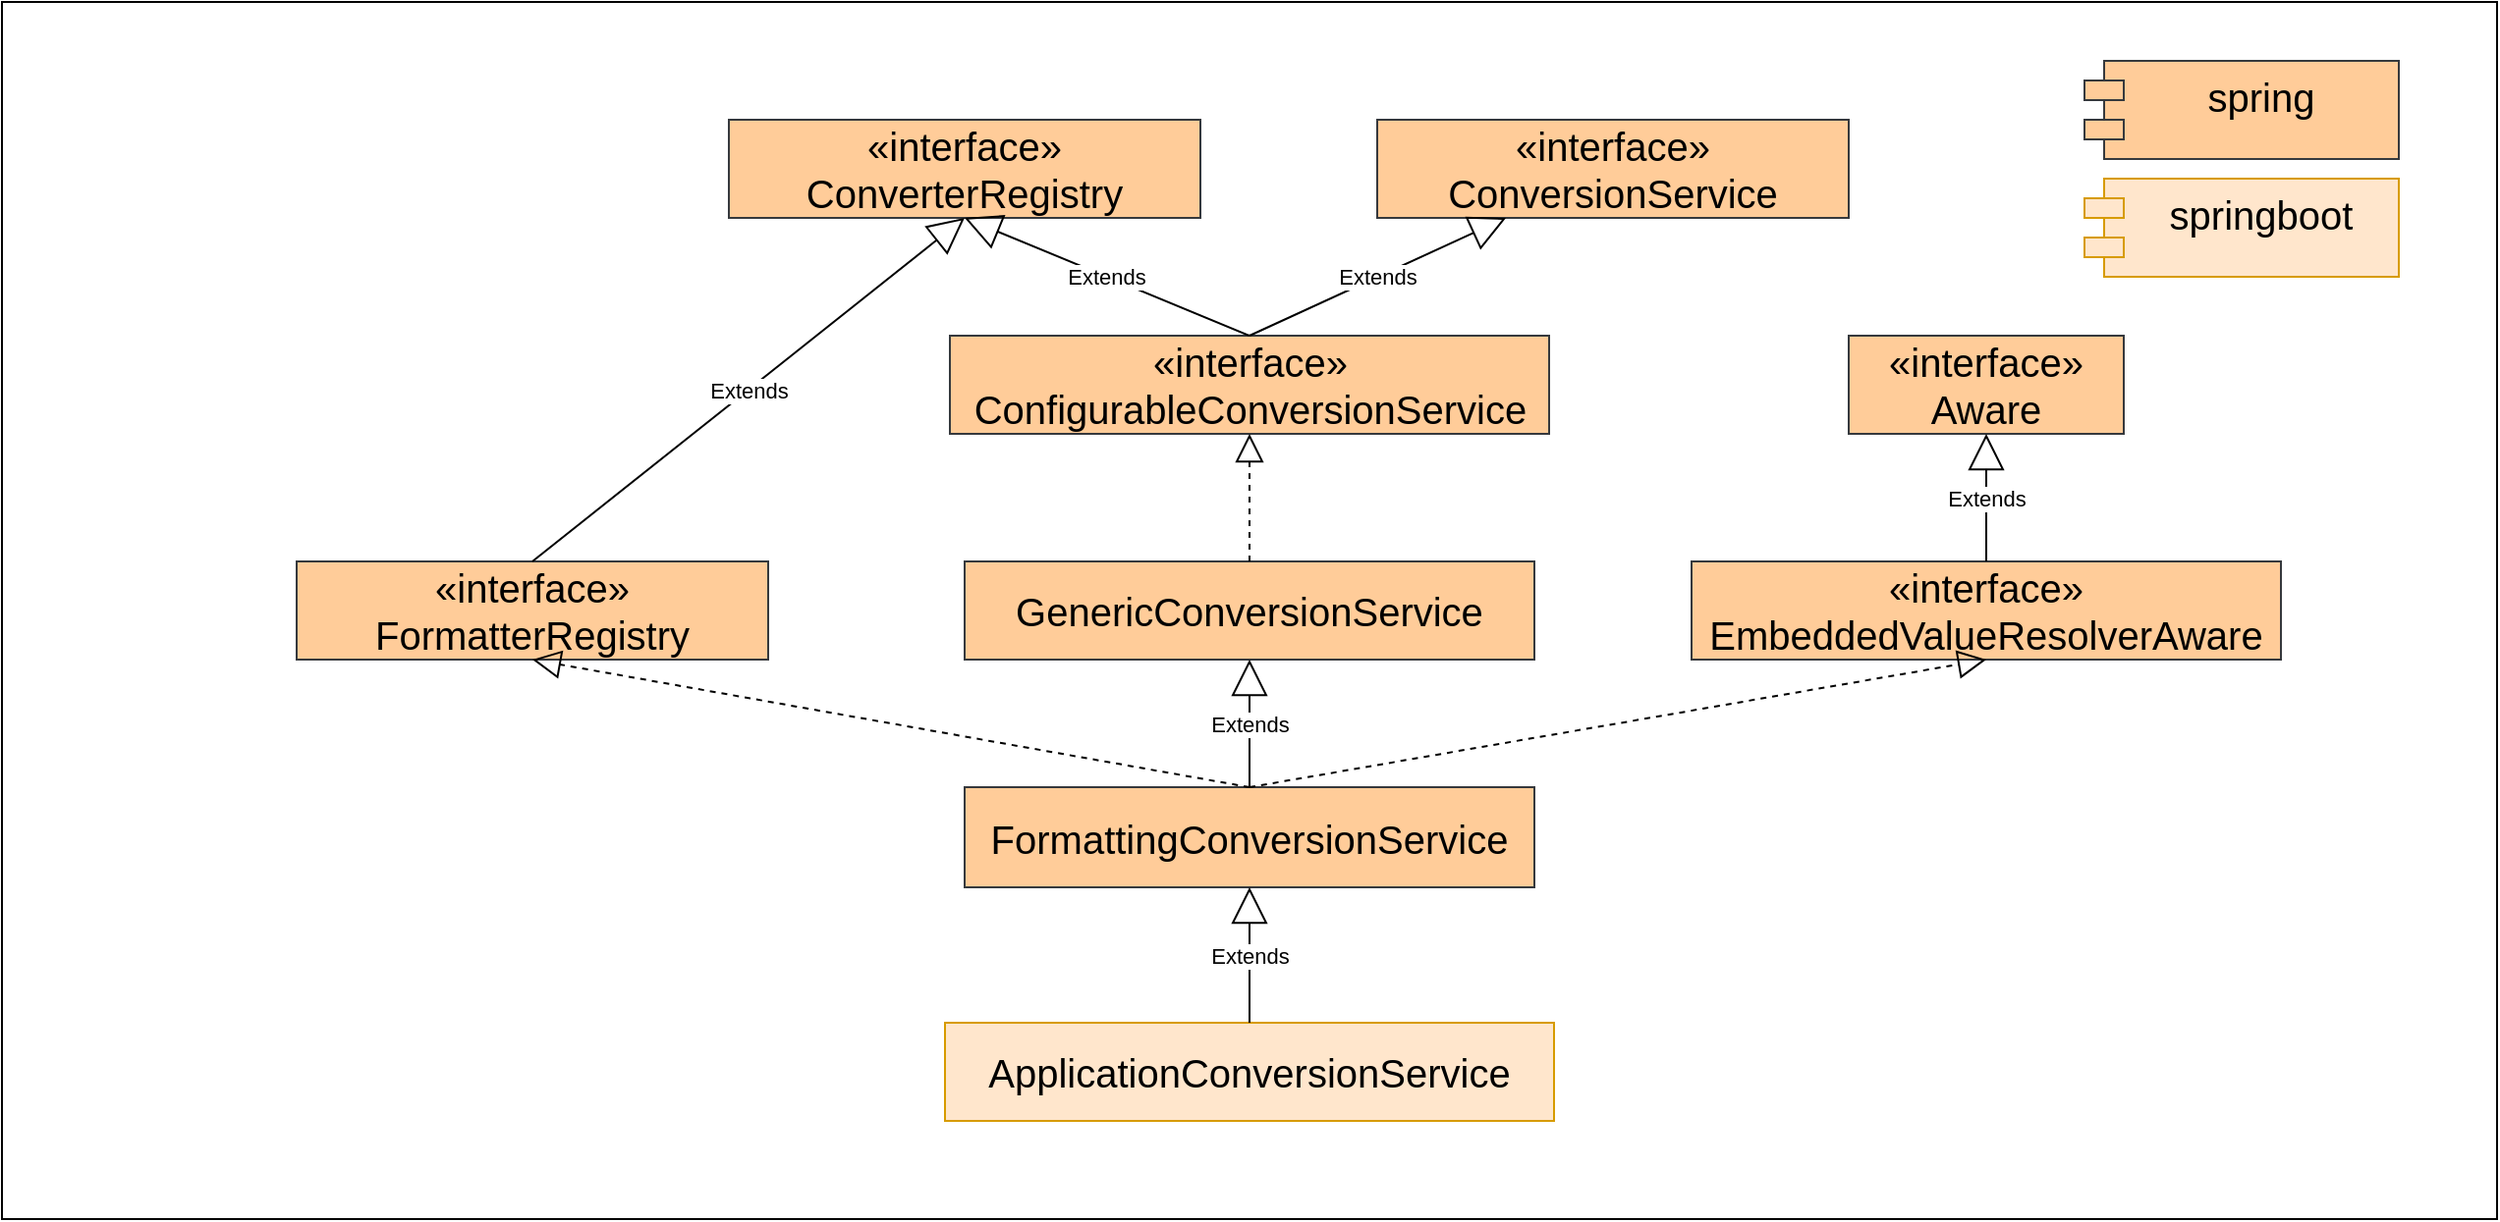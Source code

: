 <mxfile version="28.2.5">
  <diagram name="第 1 页" id="A2wYnKDMZFF023bxGnZ8">
    <mxGraphModel dx="599" dy="788" grid="1" gridSize="10" guides="1" tooltips="1" connect="1" arrows="1" fold="1" page="1" pageScale="1" pageWidth="827" pageHeight="1169" math="0" shadow="0">
      <root>
        <mxCell id="0" />
        <mxCell id="1" parent="0" />
        <mxCell id="lc5mf7nCTQjh2SExQ85K-13" value="" style="rounded=0;whiteSpace=wrap;html=1;" parent="1" vertex="1">
          <mxGeometry x="860" y="150" width="1270" height="620" as="geometry" />
        </mxCell>
        <mxCell id="1i7iyDztXm2SfSE6uJK3-13" value="&lt;div&gt;FormattingConversionService&lt;/div&gt;" style="html=1;whiteSpace=wrap;fontSize=20;verticalAlign=middle;align=center;fillColor=#ffcc99;strokeColor=#36393d;" parent="1" vertex="1">
          <mxGeometry x="1350" y="550" width="290" height="51" as="geometry" />
        </mxCell>
        <mxCell id="mEVcy1A5f8fxIJjsYzMS-3" value="ApplicationConversionService" style="html=1;whiteSpace=wrap;fontSize=20;fontStyle=0;fillColor=#ffe6cc;strokeColor=#d79b00;" parent="1" vertex="1">
          <mxGeometry x="1340" y="670" width="310" height="50" as="geometry" />
        </mxCell>
        <mxCell id="mEVcy1A5f8fxIJjsYzMS-14" value="«interface»&lt;br&gt;ConversionService" style="html=1;whiteSpace=wrap;fontSize=20;fontStyle=0;fillColor=#ffcc99;strokeColor=#36393d;" parent="1" vertex="1">
          <mxGeometry x="1560" y="210" width="240" height="50" as="geometry" />
        </mxCell>
        <mxCell id="mEVcy1A5f8fxIJjsYzMS-32" value="GenericConversionService" style="html=1;whiteSpace=wrap;fontSize=20;fontStyle=0;fillColor=#ffcc99;strokeColor=#36393d;" parent="1" vertex="1">
          <mxGeometry x="1350" y="435" width="290" height="50" as="geometry" />
        </mxCell>
        <mxCell id="mEVcy1A5f8fxIJjsYzMS-37" value="spring&lt;div&gt;&lt;br&gt;&lt;/div&gt;" style="shape=module;align=left;spacingLeft=20;align=center;verticalAlign=top;whiteSpace=wrap;html=1;fontSize=20;fillColor=#ffcc99;strokeColor=#36393d;" parent="1" vertex="1">
          <mxGeometry x="1920" y="180" width="160" height="50" as="geometry" />
        </mxCell>
        <mxCell id="niGxci4QFYQhAbnv4uGF-1" value="springboot&lt;div&gt;&lt;br&gt;&lt;/div&gt;" style="shape=module;align=left;spacingLeft=20;align=center;verticalAlign=top;whiteSpace=wrap;html=1;fontSize=20;fillColor=#ffe6cc;strokeColor=#d79b00;" parent="1" vertex="1">
          <mxGeometry x="1920" y="240" width="160" height="50" as="geometry" />
        </mxCell>
        <mxCell id="niGxci4QFYQhAbnv4uGF-2" value="Extends" style="endArrow=block;endSize=16;endFill=0;html=1;rounded=0;exitX=0.5;exitY=0;exitDx=0;exitDy=0;entryX=0.5;entryY=1;entryDx=0;entryDy=0;" parent="1" source="mEVcy1A5f8fxIJjsYzMS-3" target="1i7iyDztXm2SfSE6uJK3-13" edge="1">
          <mxGeometry width="160" relative="1" as="geometry">
            <mxPoint x="1170" y="500" as="sourcePoint" />
            <mxPoint x="1330" y="500" as="targetPoint" />
          </mxGeometry>
        </mxCell>
        <mxCell id="niGxci4QFYQhAbnv4uGF-3" value="Extends" style="endArrow=block;endSize=16;endFill=0;html=1;rounded=0;exitX=0.5;exitY=0;exitDx=0;exitDy=0;entryX=0.5;entryY=1;entryDx=0;entryDy=0;" parent="1" source="1i7iyDztXm2SfSE6uJK3-13" target="mEVcy1A5f8fxIJjsYzMS-32" edge="1">
          <mxGeometry width="160" relative="1" as="geometry">
            <mxPoint x="1340" y="460" as="sourcePoint" />
            <mxPoint x="1500" y="460" as="targetPoint" />
          </mxGeometry>
        </mxCell>
        <mxCell id="niGxci4QFYQhAbnv4uGF-4" value="«interface»&lt;br&gt;ConfigurableConversionService" style="html=1;whiteSpace=wrap;fontSize=20;fontStyle=0;fillColor=#ffcc99;strokeColor=#36393d;" parent="1" vertex="1">
          <mxGeometry x="1342.5" y="320" width="305" height="50" as="geometry" />
        </mxCell>
        <mxCell id="niGxci4QFYQhAbnv4uGF-6" value="" style="endArrow=block;dashed=1;endFill=0;endSize=12;html=1;rounded=0;exitX=0.5;exitY=0;exitDx=0;exitDy=0;entryX=0.5;entryY=1;entryDx=0;entryDy=0;" parent="1" source="mEVcy1A5f8fxIJjsYzMS-32" target="niGxci4QFYQhAbnv4uGF-4" edge="1">
          <mxGeometry width="160" relative="1" as="geometry">
            <mxPoint x="1520" y="400" as="sourcePoint" />
            <mxPoint x="1680" y="400" as="targetPoint" />
          </mxGeometry>
        </mxCell>
        <mxCell id="niGxci4QFYQhAbnv4uGF-7" value="Extends" style="endArrow=block;endSize=16;endFill=0;html=1;rounded=0;exitX=0.5;exitY=0;exitDx=0;exitDy=0;" parent="1" source="niGxci4QFYQhAbnv4uGF-4" target="mEVcy1A5f8fxIJjsYzMS-14" edge="1">
          <mxGeometry width="160" relative="1" as="geometry">
            <mxPoint x="1220" y="290" as="sourcePoint" />
            <mxPoint x="1380" y="290" as="targetPoint" />
          </mxGeometry>
        </mxCell>
        <mxCell id="niGxci4QFYQhAbnv4uGF-8" value="«interface»&lt;br&gt;ConverterRegistry" style="html=1;whiteSpace=wrap;fontSize=20;fontStyle=0;fillColor=#ffcc99;strokeColor=#36393d;" parent="1" vertex="1">
          <mxGeometry x="1230" y="210" width="240" height="50" as="geometry" />
        </mxCell>
        <mxCell id="niGxci4QFYQhAbnv4uGF-9" value="Extends" style="endArrow=block;endSize=16;endFill=0;html=1;rounded=0;exitX=0.5;exitY=0;exitDx=0;exitDy=0;entryX=0.5;entryY=1;entryDx=0;entryDy=0;" parent="1" source="niGxci4QFYQhAbnv4uGF-4" target="niGxci4QFYQhAbnv4uGF-8" edge="1">
          <mxGeometry width="160" relative="1" as="geometry">
            <mxPoint x="1180" y="300" as="sourcePoint" />
            <mxPoint x="1340" y="300" as="targetPoint" />
          </mxGeometry>
        </mxCell>
        <mxCell id="niGxci4QFYQhAbnv4uGF-11" value="«interface»&lt;br&gt;FormatterRegistry" style="html=1;whiteSpace=wrap;fontSize=20;fontStyle=0;fillColor=#ffcc99;strokeColor=#36393d;" parent="1" vertex="1">
          <mxGeometry x="1010" y="435" width="240" height="50" as="geometry" />
        </mxCell>
        <mxCell id="niGxci4QFYQhAbnv4uGF-12" value="«interface»&lt;br&gt;EmbeddedValueResolverAware" style="html=1;whiteSpace=wrap;fontSize=20;fontStyle=0;fillColor=#ffcc99;strokeColor=#36393d;" parent="1" vertex="1">
          <mxGeometry x="1720" y="435" width="300" height="50" as="geometry" />
        </mxCell>
        <mxCell id="niGxci4QFYQhAbnv4uGF-13" value="" style="endArrow=block;dashed=1;endFill=0;endSize=12;html=1;rounded=0;exitX=0.5;exitY=0;exitDx=0;exitDy=0;entryX=0.5;entryY=1;entryDx=0;entryDy=0;" parent="1" source="1i7iyDztXm2SfSE6uJK3-13" target="niGxci4QFYQhAbnv4uGF-11" edge="1">
          <mxGeometry width="160" relative="1" as="geometry">
            <mxPoint x="1140" y="540" as="sourcePoint" />
            <mxPoint x="1300" y="540" as="targetPoint" />
          </mxGeometry>
        </mxCell>
        <mxCell id="niGxci4QFYQhAbnv4uGF-14" value="" style="endArrow=block;dashed=1;endFill=0;endSize=12;html=1;rounded=0;exitX=0.5;exitY=0;exitDx=0;exitDy=0;entryX=0.5;entryY=1;entryDx=0;entryDy=0;" parent="1" source="1i7iyDztXm2SfSE6uJK3-13" target="niGxci4QFYQhAbnv4uGF-12" edge="1">
          <mxGeometry width="160" relative="1" as="geometry">
            <mxPoint x="1730" y="540" as="sourcePoint" />
            <mxPoint x="1890" y="540" as="targetPoint" />
          </mxGeometry>
        </mxCell>
        <mxCell id="niGxci4QFYQhAbnv4uGF-15" value="Extends" style="endArrow=block;endSize=16;endFill=0;html=1;rounded=0;exitX=0.5;exitY=0;exitDx=0;exitDy=0;entryX=0.5;entryY=1;entryDx=0;entryDy=0;" parent="1" source="niGxci4QFYQhAbnv4uGF-11" target="niGxci4QFYQhAbnv4uGF-8" edge="1">
          <mxGeometry width="160" relative="1" as="geometry">
            <mxPoint x="1060" y="340" as="sourcePoint" />
            <mxPoint x="1220" y="340" as="targetPoint" />
          </mxGeometry>
        </mxCell>
        <mxCell id="niGxci4QFYQhAbnv4uGF-16" value="«interface»&lt;br&gt;Aware" style="html=1;whiteSpace=wrap;fontSize=20;fontStyle=0;fillColor=#ffcc99;strokeColor=#36393d;" parent="1" vertex="1">
          <mxGeometry x="1800" y="320" width="140" height="50" as="geometry" />
        </mxCell>
        <mxCell id="niGxci4QFYQhAbnv4uGF-17" value="Extends" style="endArrow=block;endSize=16;endFill=0;html=1;rounded=0;exitX=0.5;exitY=0;exitDx=0;exitDy=0;entryX=0.5;entryY=1;entryDx=0;entryDy=0;" parent="1" source="niGxci4QFYQhAbnv4uGF-12" target="niGxci4QFYQhAbnv4uGF-16" edge="1">
          <mxGeometry width="160" relative="1" as="geometry">
            <mxPoint x="1820" y="390" as="sourcePoint" />
            <mxPoint x="1980" y="390" as="targetPoint" />
          </mxGeometry>
        </mxCell>
      </root>
    </mxGraphModel>
  </diagram>
</mxfile>
